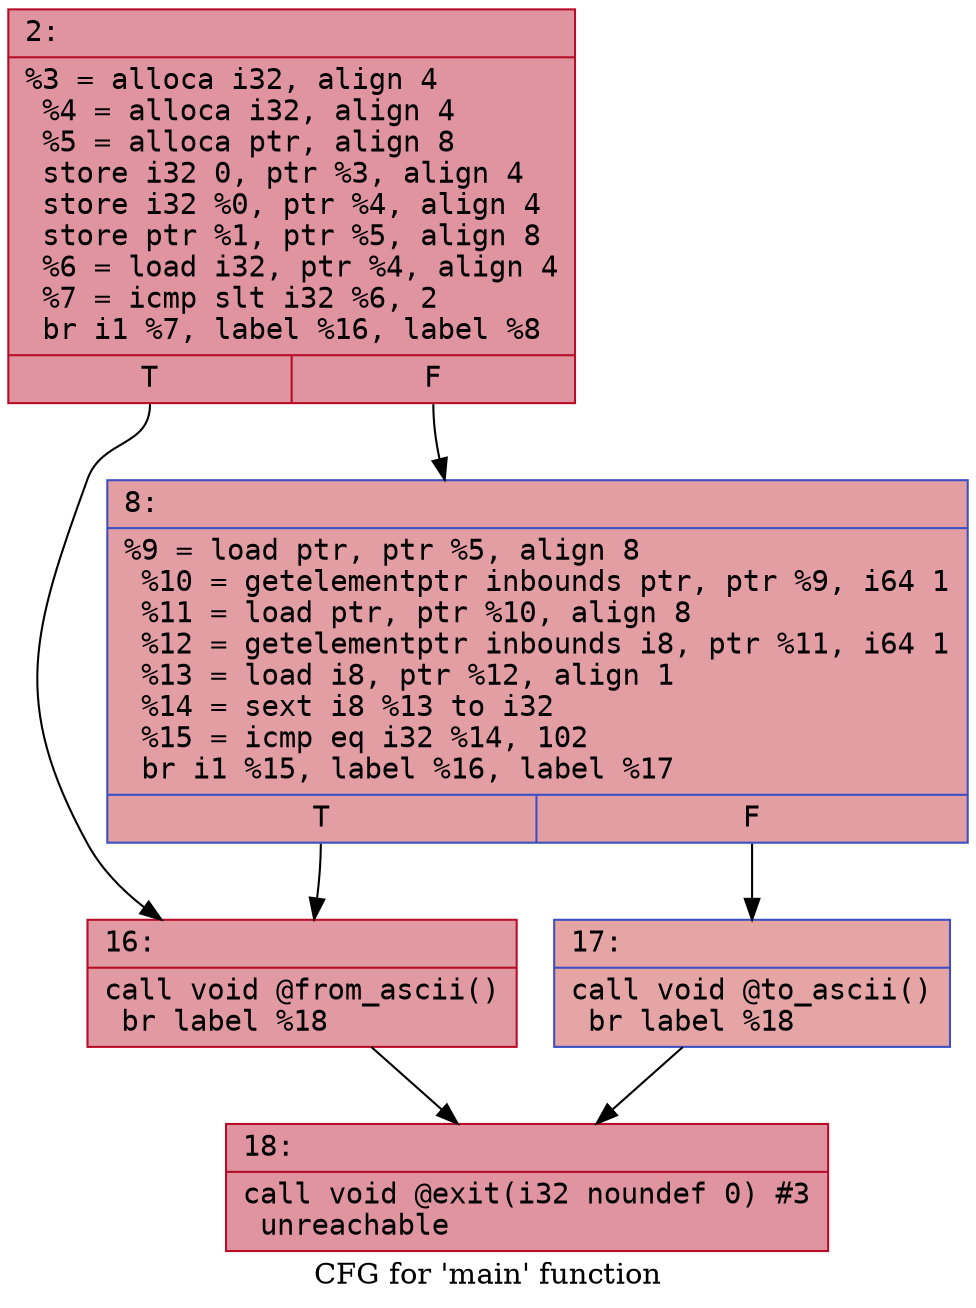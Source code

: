 digraph "CFG for 'main' function" {
	label="CFG for 'main' function";

	Node0x60000069df40 [shape=record,color="#b70d28ff", style=filled, fillcolor="#b70d2870" fontname="Courier",label="{2:\l|  %3 = alloca i32, align 4\l  %4 = alloca i32, align 4\l  %5 = alloca ptr, align 8\l  store i32 0, ptr %3, align 4\l  store i32 %0, ptr %4, align 4\l  store ptr %1, ptr %5, align 8\l  %6 = load i32, ptr %4, align 4\l  %7 = icmp slt i32 %6, 2\l  br i1 %7, label %16, label %8\l|{<s0>T|<s1>F}}"];
	Node0x60000069df40:s0 -> Node0x60000069dfe0[tooltip="2 -> 16\nProbability 50.00%" ];
	Node0x60000069df40:s1 -> Node0x60000069df90[tooltip="2 -> 8\nProbability 50.00%" ];
	Node0x60000069df90 [shape=record,color="#3d50c3ff", style=filled, fillcolor="#be242e70" fontname="Courier",label="{8:\l|  %9 = load ptr, ptr %5, align 8\l  %10 = getelementptr inbounds ptr, ptr %9, i64 1\l  %11 = load ptr, ptr %10, align 8\l  %12 = getelementptr inbounds i8, ptr %11, i64 1\l  %13 = load i8, ptr %12, align 1\l  %14 = sext i8 %13 to i32\l  %15 = icmp eq i32 %14, 102\l  br i1 %15, label %16, label %17\l|{<s0>T|<s1>F}}"];
	Node0x60000069df90:s0 -> Node0x60000069dfe0[tooltip="8 -> 16\nProbability 50.00%" ];
	Node0x60000069df90:s1 -> Node0x60000069e030[tooltip="8 -> 17\nProbability 50.00%" ];
	Node0x60000069dfe0 [shape=record,color="#b70d28ff", style=filled, fillcolor="#bb1b2c70" fontname="Courier",label="{16:\l|  call void @from_ascii()\l  br label %18\l}"];
	Node0x60000069dfe0 -> Node0x60000069e080[tooltip="16 -> 18\nProbability 100.00%" ];
	Node0x60000069e030 [shape=record,color="#3d50c3ff", style=filled, fillcolor="#c5333470" fontname="Courier",label="{17:\l|  call void @to_ascii()\l  br label %18\l}"];
	Node0x60000069e030 -> Node0x60000069e080[tooltip="17 -> 18\nProbability 100.00%" ];
	Node0x60000069e080 [shape=record,color="#b70d28ff", style=filled, fillcolor="#b70d2870" fontname="Courier",label="{18:\l|  call void @exit(i32 noundef 0) #3\l  unreachable\l}"];
}
